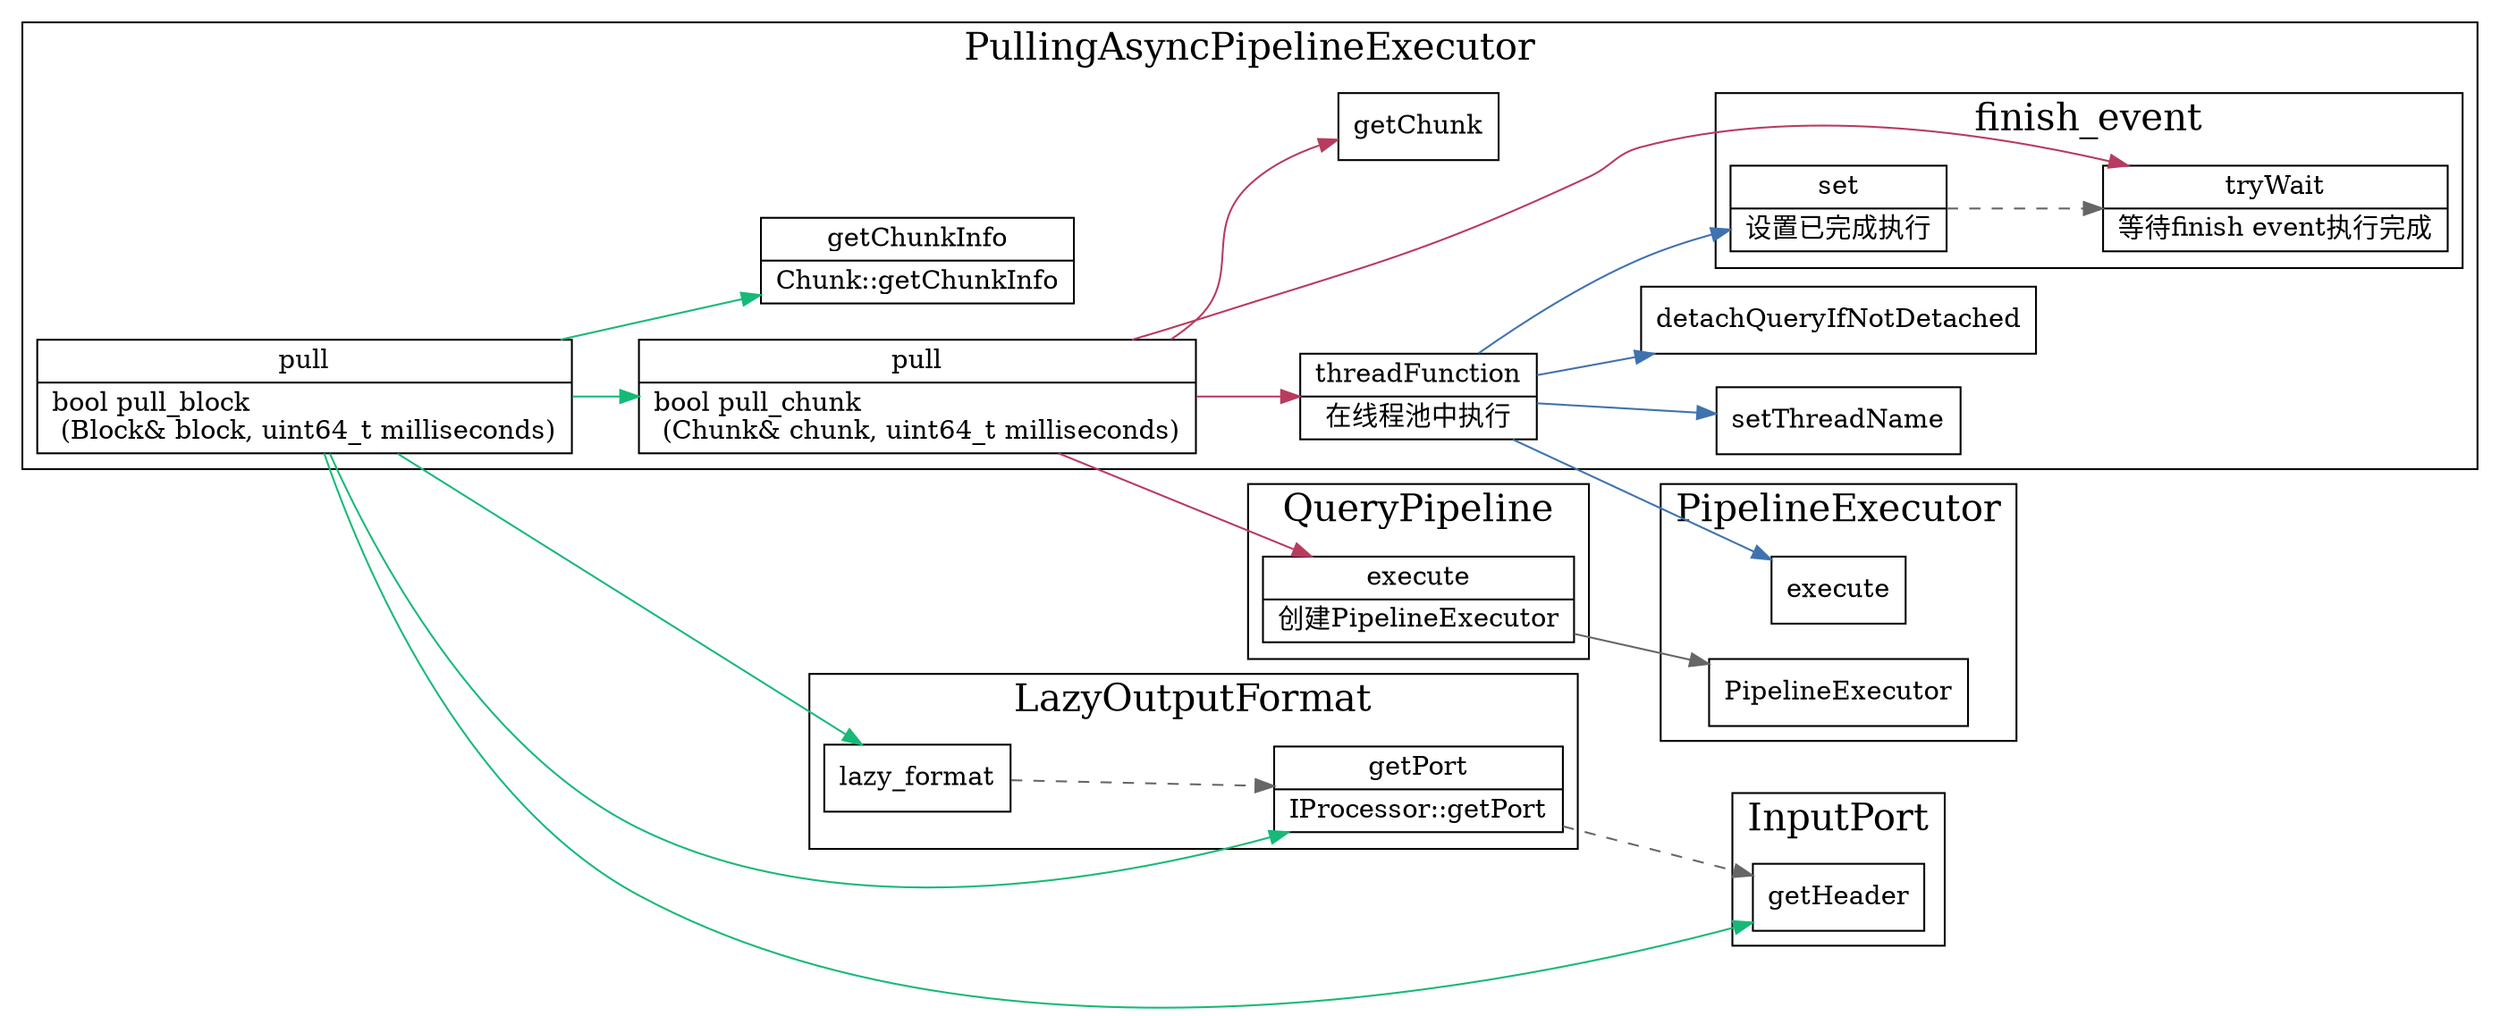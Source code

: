 digraph pulling_async_pipeline_executor {
  node[shape=box];
  edge[color=gray40];
  newrank=true;
  rankdir=LR;
  subgraph cluster_PipelineExecutor {
    graph[label="PipelineExecutor";fontsize=20;];
    pipelineExecutor_execute;
    pipelineExecutor_execute[
      shape="record";
      label="{{
        execute
      }}";
    ];
    PipelineExecutor;
  }
  subgraph cluster_InputPort {
    graph[label="InputPort";fontsize=20;];
    getHeader;
  }

  subgraph cluster_LazyOutputFormat {
    graph[label="LazyOutputFormat";fontsize=20;];
    lazy_format -> lazy_format_getPort[style=dashed];
    lazy_format_getPort[
      shape="record";
      label="{{
        getPort|
        IProcessor::getPort
      }}";
    ];
    lazy_format_getPort -> getHeader[style=dashed];
  }
  subgraph cluster_QueryPipeline{
    graph[label="QueryPipeline";fontsize=20;];
    pipeline_execute[
      shape="record";
      label="{{
        execute|
        创建PipelineExecutor
      }}";
    ];
    pipeline_execute -> PipelineExecutor;
    //pipeline_getHeader -> lazy_format;
    
  }
  subgraph cluster_PullingAsyncPipelineExecutor {
    graph[label="PullingAsyncPipelineExecutor";fontsize=20;];
    pull_chunk[
      shape="record";
      label="{{
        pull|
        bool pull_chunk\l 
        (Chunk& chunk, uint64_t milliseconds)\l
      }}";
    ];
    threadFunction[
      shape="record";
      label="{{
        threadFunction|
        在线程池中执行
      }}";
    ];
    pull_chunk -> {
      threadFunction;
      pipeline_execute;
      finish_event_tryWait;
      getChunk;
    }[color="#b83b5e"];

    threadFunction -> {
      setThreadName;
      detachQueryIfNotDetached;
      pipelineExecutor_execute;
      finish_event_set;
    }[color="#3f72af"];

    subgraph cluster_finish_event {
      graph[label="finish_event";fontsize=20;];
      finish_event_tryWait[
        shape="record";
        label="{{
          tryWait|
          等待finish event执行完成\l
        }}";
      ];
      finish_event_set[
        shape="record";
        label="{{
          set|
          设置已完成执行
        }}";
      ];
      finish_event_set -> finish_event_tryWait[style=dashed];
    }

    pull_block[
      shape="record";
      label="{{
        pull|
        bool pull_block\l 
        (Block& block, uint64_t milliseconds)\l
      }}";
    ];
    getChunkInfo[
      shape="record";
      label="{{
        getChunkInfo|
        Chunk::getChunkInfo
      }}";
    ];
    pull_block -> {
      pull_chunk;
      getHeader;
      lazy_format_getPort;
      getChunkInfo;
      lazy_format;
    }[color="#17b978"];

  }
}
